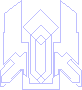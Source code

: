 //size(100); pen stylo=1bp+paleblue;      // 100 bp ---> 363x400 px : logonoordo.png         hauteur bp *4 = hauteur px ?
//size(80); pen stylo=.8bp+paleblue;      // 80 bp ---> 290x320 : logonoordo-medium.png
size(45); pen stylo=.45bp+paleblue;       // 45 bp ---> 163x180 : logonoordo-small.png

transform s=reflect((0,0),(0,1));
path p1[]= {(0,0)---(16,16)--(16,76)--(0,92),
            (0,60)--(28,88)--(0,116),
            (6,6)--(0,12)--(8,20)--(8,68)--(0,76),
            (0,0)--(18,0)--(18,8)--(20,10)--(20,65)--(30,65)--(30,125)--(30,130)--(56,110)--(56,80)--(59,80)--(59,30)--(40,49)--(33,42)--(26,49)--(22,49)--(22,12)--(27,15)--(27,22)--(32,22)--(46,8),
            (0,-9)--(29,-9)--(29,20)--(31,20)--(49,2)--(61,2)--(61,12)--(41,32)--(47,38)--(63,21)--(63,-4)--(58,-4)--(55,-1)
           };            

draw(p1,stylo);    
draw(s*p1,stylo);
shipout(bbox(0mm,nullpen));